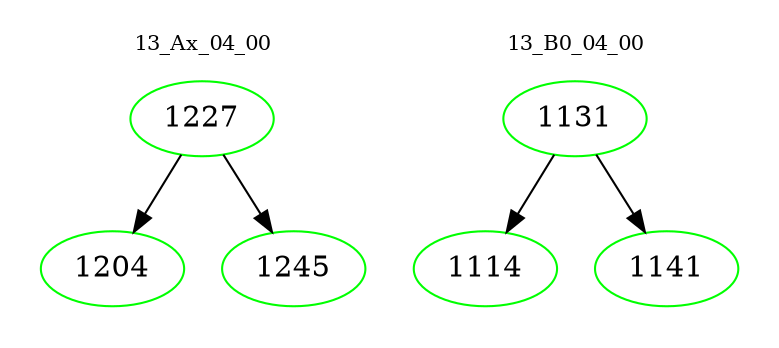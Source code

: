 digraph{
subgraph cluster_0 {
color = white
label = "13_Ax_04_00";
fontsize=10;
T0_1227 [label="1227", color="green"]
T0_1227 -> T0_1204 [color="black"]
T0_1204 [label="1204", color="green"]
T0_1227 -> T0_1245 [color="black"]
T0_1245 [label="1245", color="green"]
}
subgraph cluster_1 {
color = white
label = "13_B0_04_00";
fontsize=10;
T1_1131 [label="1131", color="green"]
T1_1131 -> T1_1114 [color="black"]
T1_1114 [label="1114", color="green"]
T1_1131 -> T1_1141 [color="black"]
T1_1141 [label="1141", color="green"]
}
}
